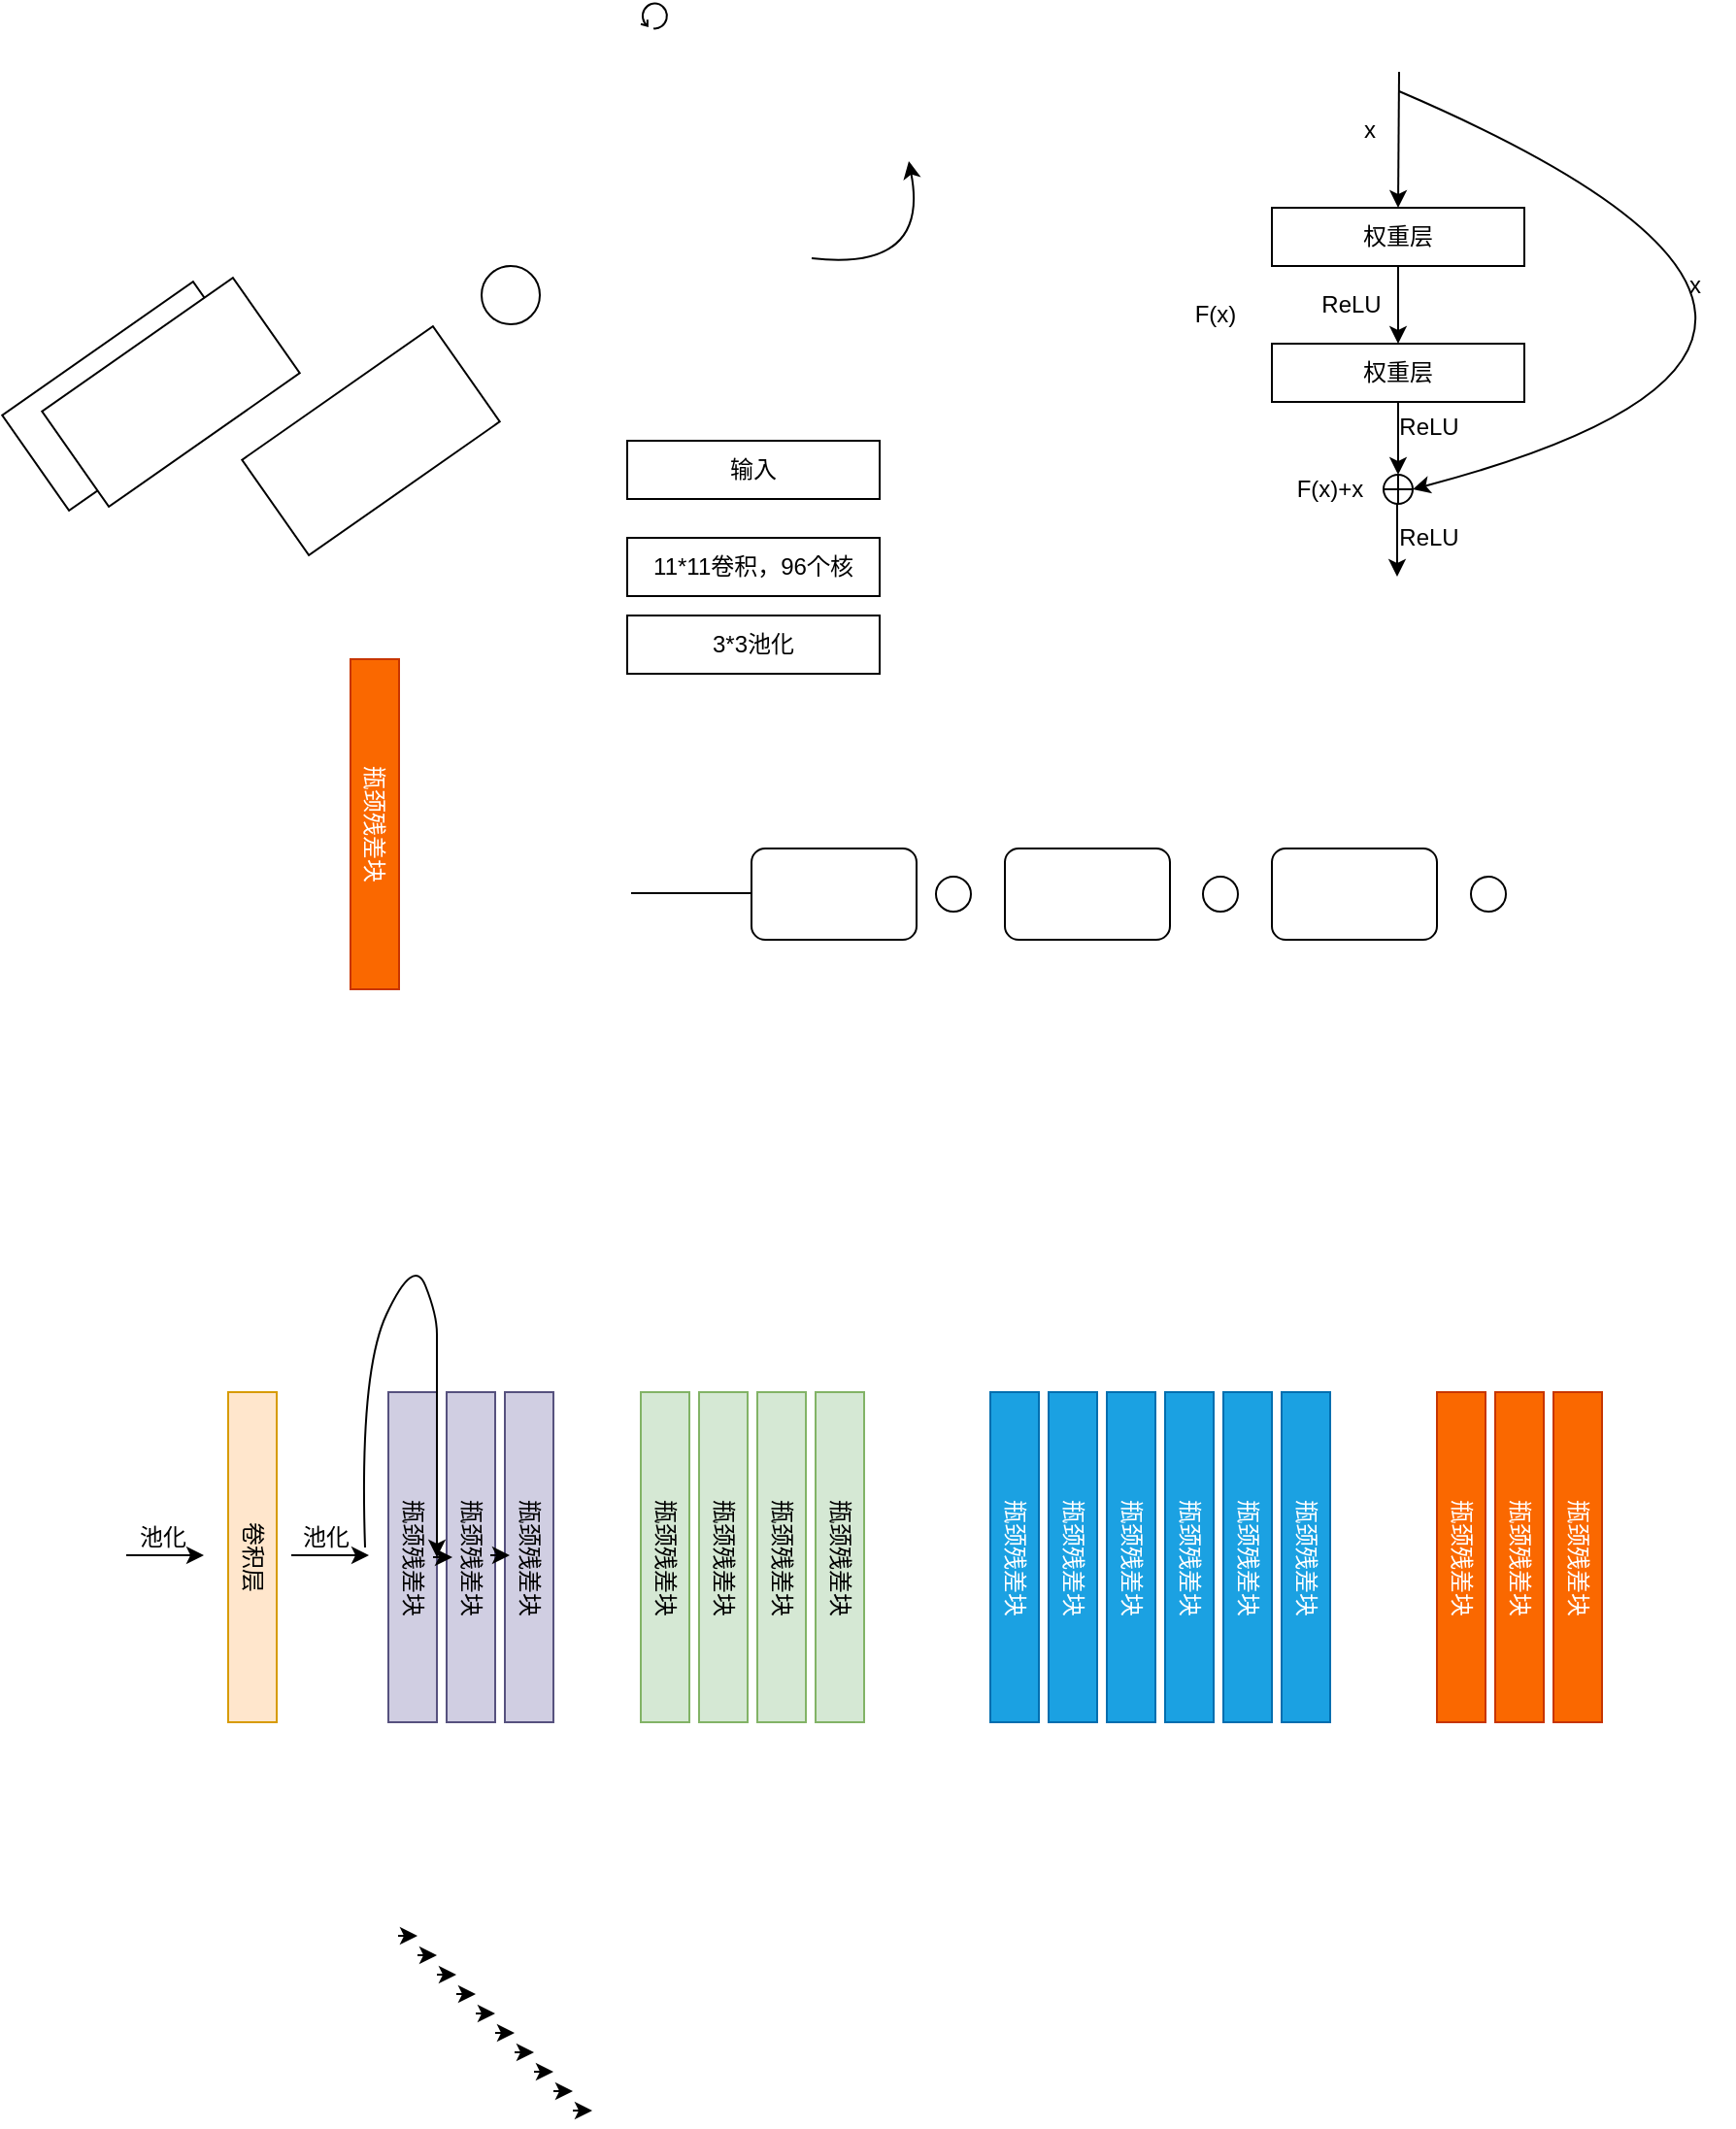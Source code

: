 <mxfile version="12.5.1" type="github">
  <diagram id="nUwmie2sHwCzWKocFMr6" name="第 1 页">
    <mxGraphModel dx="1438" dy="1699" grid="0" gridSize="10" guides="1" tooltips="1" connect="1" arrows="1" fold="1" page="0" pageScale="1" pageWidth="980" pageHeight="690" math="1" shadow="0">
      <root>
        <mxCell id="0"/>
        <mxCell id="1" parent="0"/>
        <mxCell id="yfSVTweIdZOEQNZggC8J-3" value="&lt;p style=&quot;line-height: 90%&quot;&gt;卷积层&lt;br&gt;&lt;/p&gt;" style="rounded=0;whiteSpace=wrap;html=1;rotation=90;fillColor=#ffe6cc;strokeColor=#d79b00;" parent="1" vertex="1">
          <mxGeometry x="-30" y="-277.5" width="170" height="25" as="geometry"/>
        </mxCell>
        <mxCell id="yfSVTweIdZOEQNZggC8J-5" value="&lt;p style=&quot;line-height: 90%&quot;&gt;瓶颈残差块&lt;/p&gt;" style="rounded=0;whiteSpace=wrap;html=1;rotation=90;fillColor=#d0cee2;strokeColor=#56517e;" parent="1" vertex="1">
          <mxGeometry x="52.5" y="-277.5" width="170" height="25" as="geometry"/>
        </mxCell>
        <mxCell id="yfSVTweIdZOEQNZggC8J-6" value="&lt;p style=&quot;line-height: 90%&quot;&gt;瓶颈残差块&lt;/p&gt;" style="rounded=0;whiteSpace=wrap;html=1;rotation=90;fillColor=#d0cee2;strokeColor=#56517e;" parent="1" vertex="1">
          <mxGeometry x="82.5" y="-277.5" width="170" height="25" as="geometry"/>
        </mxCell>
        <mxCell id="yfSVTweIdZOEQNZggC8J-7" value="&lt;p style=&quot;line-height: 90%&quot;&gt;瓶颈残差块&lt;/p&gt;" style="rounded=0;whiteSpace=wrap;html=1;rotation=90;fillColor=#d0cee2;strokeColor=#56517e;" parent="1" vertex="1">
          <mxGeometry x="112.5" y="-277.5" width="170" height="25" as="geometry"/>
        </mxCell>
        <mxCell id="yfSVTweIdZOEQNZggC8J-8" value="&lt;p style=&quot;line-height: 90%&quot;&gt;瓶颈残差块&lt;/p&gt;" style="rounded=0;whiteSpace=wrap;html=1;rotation=90;fillColor=#d5e8d4;strokeColor=#82b366;" parent="1" vertex="1">
          <mxGeometry x="182.5" y="-277.5" width="170" height="25" as="geometry"/>
        </mxCell>
        <mxCell id="yfSVTweIdZOEQNZggC8J-9" value="&lt;p style=&quot;line-height: 90%&quot;&gt;瓶颈残差块&lt;/p&gt;" style="rounded=0;whiteSpace=wrap;html=1;rotation=90;fillColor=#d5e8d4;strokeColor=#82b366;" parent="1" vertex="1">
          <mxGeometry x="212.5" y="-277.5" width="170" height="25" as="geometry"/>
        </mxCell>
        <mxCell id="yfSVTweIdZOEQNZggC8J-10" value="&lt;p style=&quot;line-height: 90%&quot;&gt;瓶颈残差块&lt;/p&gt;" style="rounded=0;whiteSpace=wrap;html=1;rotation=90;fillColor=#d5e8d4;strokeColor=#82b366;" parent="1" vertex="1">
          <mxGeometry x="242.5" y="-277.5" width="170" height="25" as="geometry"/>
        </mxCell>
        <mxCell id="yfSVTweIdZOEQNZggC8J-11" value="&lt;p style=&quot;line-height: 90%&quot;&gt;瓶颈残差块&lt;/p&gt;" style="rounded=0;whiteSpace=wrap;html=1;rotation=90;fillColor=#1ba1e2;strokeColor=#006EAF;fontColor=#ffffff;" parent="1" vertex="1">
          <mxGeometry x="362.5" y="-277.5" width="170" height="25" as="geometry"/>
        </mxCell>
        <mxCell id="yfSVTweIdZOEQNZggC8J-12" value="&lt;p style=&quot;line-height: 90%&quot;&gt;瓶颈残差块&lt;/p&gt;" style="rounded=0;whiteSpace=wrap;html=1;rotation=90;fillColor=#1ba1e2;strokeColor=#006EAF;fontColor=#ffffff;" parent="1" vertex="1">
          <mxGeometry x="392.5" y="-277.5" width="170" height="25" as="geometry"/>
        </mxCell>
        <mxCell id="yfSVTweIdZOEQNZggC8J-13" value="&lt;p style=&quot;line-height: 90%&quot;&gt;瓶颈残差块&lt;/p&gt;" style="rounded=0;whiteSpace=wrap;html=1;rotation=90;fillColor=#1ba1e2;strokeColor=#006EAF;fontColor=#ffffff;" parent="1" vertex="1">
          <mxGeometry x="422.5" y="-277.5" width="170" height="25" as="geometry"/>
        </mxCell>
        <mxCell id="yfSVTweIdZOEQNZggC8J-14" value="&lt;p style=&quot;line-height: 90%&quot;&gt;瓶颈残差块&lt;/p&gt;" style="rounded=0;whiteSpace=wrap;html=1;rotation=90;fillColor=#1ba1e2;strokeColor=#006EAF;fontColor=#ffffff;" parent="1" vertex="1">
          <mxGeometry x="452.5" y="-277.5" width="170" height="25" as="geometry"/>
        </mxCell>
        <mxCell id="yfSVTweIdZOEQNZggC8J-15" value="&lt;p style=&quot;line-height: 90%&quot;&gt;瓶颈残差块&lt;/p&gt;" style="rounded=0;whiteSpace=wrap;html=1;rotation=90;fillColor=#1ba1e2;strokeColor=#006EAF;fontColor=#ffffff;" parent="1" vertex="1">
          <mxGeometry x="482.5" y="-277.5" width="170" height="25" as="geometry"/>
        </mxCell>
        <mxCell id="yfSVTweIdZOEQNZggC8J-16" value="&lt;p style=&quot;line-height: 90%&quot;&gt;瓶颈残差块&lt;/p&gt;" style="rounded=0;whiteSpace=wrap;html=1;rotation=90;fillColor=#1ba1e2;strokeColor=#006EAF;fontColor=#ffffff;" parent="1" vertex="1">
          <mxGeometry x="512.5" y="-277.5" width="170" height="25" as="geometry"/>
        </mxCell>
        <mxCell id="yfSVTweIdZOEQNZggC8J-17" value="&lt;p style=&quot;line-height: 90%&quot;&gt;瓶颈残差块&lt;/p&gt;" style="rounded=0;whiteSpace=wrap;html=1;rotation=90;fillColor=#fa6800;strokeColor=#C73500;fontColor=#ffffff;" parent="1" vertex="1">
          <mxGeometry x="592.5" y="-277.5" width="170" height="25" as="geometry"/>
        </mxCell>
        <mxCell id="yfSVTweIdZOEQNZggC8J-18" value="&lt;p style=&quot;line-height: 90%&quot;&gt;瓶颈残差块&lt;/p&gt;" style="rounded=0;whiteSpace=wrap;html=1;rotation=90;fillColor=#fa6800;strokeColor=#C73500;fontColor=#ffffff;" parent="1" vertex="1">
          <mxGeometry x="622.5" y="-277.5" width="170" height="25" as="geometry"/>
        </mxCell>
        <mxCell id="yfSVTweIdZOEQNZggC8J-19" value="&lt;p style=&quot;line-height: 90%&quot;&gt;瓶颈残差块&lt;/p&gt;" style="rounded=0;whiteSpace=wrap;html=1;rotation=90;fillColor=#fa6800;strokeColor=#C73500;fontColor=#ffffff;" parent="1" vertex="1">
          <mxGeometry x="652.5" y="-277.5" width="170" height="25" as="geometry"/>
        </mxCell>
        <mxCell id="yfSVTweIdZOEQNZggC8J-21" value="" style="endArrow=classic;html=1;" parent="1" edge="1">
          <mxGeometry width="50" height="50" relative="1" as="geometry">
            <mxPoint x="-10" y="-266" as="sourcePoint"/>
            <mxPoint x="30" y="-266" as="targetPoint"/>
            <Array as="points">
              <mxPoint y="-266"/>
            </Array>
          </mxGeometry>
        </mxCell>
        <mxCell id="yfSVTweIdZOEQNZggC8J-22" value="" style="endArrow=classic;html=1;" parent="1" edge="1">
          <mxGeometry width="50" height="50" relative="1" as="geometry">
            <mxPoint x="148" y="-265" as="sourcePoint"/>
            <mxPoint x="158" y="-265" as="targetPoint"/>
          </mxGeometry>
        </mxCell>
        <mxCell id="yfSVTweIdZOEQNZggC8J-23" value="" style="endArrow=classic;html=1;" parent="1" edge="1">
          <mxGeometry width="50" height="50" relative="1" as="geometry">
            <mxPoint x="177.5" y="-266" as="sourcePoint"/>
            <mxPoint x="187.5" y="-266" as="targetPoint"/>
          </mxGeometry>
        </mxCell>
        <mxCell id="yfSVTweIdZOEQNZggC8J-24" value="" style="endArrow=classic;html=1;" parent="1" edge="1">
          <mxGeometry width="50" height="50" relative="1" as="geometry">
            <mxPoint x="130" y="-70" as="sourcePoint"/>
            <mxPoint x="140" y="-70" as="targetPoint"/>
          </mxGeometry>
        </mxCell>
        <mxCell id="yfSVTweIdZOEQNZggC8J-25" value="" style="endArrow=classic;html=1;" parent="1" edge="1">
          <mxGeometry width="50" height="50" relative="1" as="geometry">
            <mxPoint x="140" y="-60" as="sourcePoint"/>
            <mxPoint x="150" y="-60" as="targetPoint"/>
          </mxGeometry>
        </mxCell>
        <mxCell id="yfSVTweIdZOEQNZggC8J-26" value="" style="endArrow=classic;html=1;" parent="1" edge="1">
          <mxGeometry width="50" height="50" relative="1" as="geometry">
            <mxPoint x="150" y="-50" as="sourcePoint"/>
            <mxPoint x="160" y="-50" as="targetPoint"/>
          </mxGeometry>
        </mxCell>
        <mxCell id="yfSVTweIdZOEQNZggC8J-27" value="" style="endArrow=classic;html=1;" parent="1" edge="1">
          <mxGeometry width="50" height="50" relative="1" as="geometry">
            <mxPoint x="160" y="-40" as="sourcePoint"/>
            <mxPoint x="170" y="-40" as="targetPoint"/>
          </mxGeometry>
        </mxCell>
        <mxCell id="yfSVTweIdZOEQNZggC8J-28" value="" style="endArrow=classic;html=1;" parent="1" edge="1">
          <mxGeometry width="50" height="50" relative="1" as="geometry">
            <mxPoint x="170" y="-30" as="sourcePoint"/>
            <mxPoint x="180" y="-30" as="targetPoint"/>
          </mxGeometry>
        </mxCell>
        <mxCell id="yfSVTweIdZOEQNZggC8J-29" value="" style="endArrow=classic;html=1;" parent="1" edge="1">
          <mxGeometry width="50" height="50" relative="1" as="geometry">
            <mxPoint x="180" y="-20" as="sourcePoint"/>
            <mxPoint x="190" y="-20" as="targetPoint"/>
          </mxGeometry>
        </mxCell>
        <mxCell id="yfSVTweIdZOEQNZggC8J-30" value="" style="endArrow=classic;html=1;" parent="1" edge="1">
          <mxGeometry width="50" height="50" relative="1" as="geometry">
            <mxPoint x="190" y="-10" as="sourcePoint"/>
            <mxPoint x="200" y="-10" as="targetPoint"/>
          </mxGeometry>
        </mxCell>
        <mxCell id="yfSVTweIdZOEQNZggC8J-31" value="" style="endArrow=classic;html=1;" parent="1" edge="1">
          <mxGeometry width="50" height="50" relative="1" as="geometry">
            <mxPoint x="200" as="sourcePoint"/>
            <mxPoint x="210" as="targetPoint"/>
          </mxGeometry>
        </mxCell>
        <mxCell id="yfSVTweIdZOEQNZggC8J-32" value="" style="endArrow=classic;html=1;" parent="1" edge="1">
          <mxGeometry width="50" height="50" relative="1" as="geometry">
            <mxPoint x="210" y="10" as="sourcePoint"/>
            <mxPoint x="220" y="10" as="targetPoint"/>
          </mxGeometry>
        </mxCell>
        <mxCell id="yfSVTweIdZOEQNZggC8J-33" value="" style="endArrow=classic;html=1;" parent="1" edge="1">
          <mxGeometry width="50" height="50" relative="1" as="geometry">
            <mxPoint x="220" y="20" as="sourcePoint"/>
            <mxPoint x="230" y="20" as="targetPoint"/>
          </mxGeometry>
        </mxCell>
        <mxCell id="yfSVTweIdZOEQNZggC8J-34" value="&lt;p style=&quot;line-height: 90%&quot;&gt;瓶颈残差块&lt;/p&gt;" style="rounded=0;whiteSpace=wrap;html=1;rotation=90;fillColor=#d5e8d4;strokeColor=#82b366;" parent="1" vertex="1">
          <mxGeometry x="272.5" y="-277.5" width="170" height="25" as="geometry"/>
        </mxCell>
        <mxCell id="yfSVTweIdZOEQNZggC8J-35" value="" style="endArrow=classic;html=1;" parent="1" edge="1">
          <mxGeometry width="50" height="50" relative="1" as="geometry">
            <mxPoint x="75" y="-266" as="sourcePoint"/>
            <mxPoint x="115" y="-266" as="targetPoint"/>
            <Array as="points">
              <mxPoint x="85" y="-266"/>
            </Array>
          </mxGeometry>
        </mxCell>
        <mxCell id="yfSVTweIdZOEQNZggC8J-36" value="池化" style="text;html=1;strokeColor=none;fillColor=none;align=center;verticalAlign=middle;whiteSpace=wrap;rounded=0;" parent="1" vertex="1">
          <mxGeometry x="73" y="-285" width="40" height="20" as="geometry"/>
        </mxCell>
        <mxCell id="yfSVTweIdZOEQNZggC8J-37" value="池化" style="text;html=1;strokeColor=none;fillColor=none;align=center;verticalAlign=middle;whiteSpace=wrap;rounded=0;" parent="1" vertex="1">
          <mxGeometry x="-11" y="-285" width="40" height="20" as="geometry"/>
        </mxCell>
        <mxCell id="yfSVTweIdZOEQNZggC8J-40" value="" style="curved=1;endArrow=classic;html=1;entryX=0.5;entryY=0;entryDx=0;entryDy=0;" parent="1" target="yfSVTweIdZOEQNZggC8J-5" edge="1">
          <mxGeometry width="50" height="50" relative="1" as="geometry">
            <mxPoint x="113" y="-270" as="sourcePoint"/>
            <mxPoint x="130" y="-380" as="targetPoint"/>
            <Array as="points">
              <mxPoint x="110" y="-360"/>
              <mxPoint x="138" y="-420"/>
              <mxPoint x="150" y="-390"/>
              <mxPoint x="150" y="-370"/>
              <mxPoint x="150" y="-360"/>
              <mxPoint x="150" y="-340"/>
              <mxPoint x="150" y="-310"/>
            </Array>
          </mxGeometry>
        </mxCell>
        <mxCell id="yfSVTweIdZOEQNZggC8J-43" value="&lt;p style=&quot;line-height: 90%&quot;&gt;瓶颈残差块&lt;/p&gt;" style="rounded=0;whiteSpace=wrap;html=1;rotation=90;fillColor=#fa6800;strokeColor=#C73500;fontColor=#ffffff;" parent="1" vertex="1">
          <mxGeometry x="33" y="-655" width="170" height="25" as="geometry"/>
        </mxCell>
        <mxCell id="yfSVTweIdZOEQNZggC8J-44" value="输入" style="rounded=0;whiteSpace=wrap;html=1;" parent="1" vertex="1">
          <mxGeometry x="248" y="-840" width="130" height="30" as="geometry"/>
        </mxCell>
        <mxCell id="yfSVTweIdZOEQNZggC8J-45" value="11*11卷积，96个核" style="rounded=0;whiteSpace=wrap;html=1;" parent="1" vertex="1">
          <mxGeometry x="248" y="-790" width="130" height="30" as="geometry"/>
        </mxCell>
        <mxCell id="yfSVTweIdZOEQNZggC8J-47" value="3*3池化" style="rounded=0;whiteSpace=wrap;html=1;" parent="1" vertex="1">
          <mxGeometry x="248" y="-750" width="130" height="30" as="geometry"/>
        </mxCell>
        <mxCell id="qDkP6Ug6QtMpbC8-zeVZ-6" value="" style="shape=mxgraph.bpmn.loop;html=1;outlineConnect=0;" parent="1" vertex="1">
          <mxGeometry x="255" y="-1066" width="14" height="14" as="geometry"/>
        </mxCell>
        <mxCell id="qDkP6Ug6QtMpbC8-zeVZ-10" value="" style="ellipse;whiteSpace=wrap;html=1;aspect=fixed;" parent="1" vertex="1">
          <mxGeometry x="173" y="-930" width="30" height="30" as="geometry"/>
        </mxCell>
        <mxCell id="qDkP6Ug6QtMpbC8-zeVZ-20" value="F(x)" style="text;html=1;strokeColor=none;fillColor=none;align=center;verticalAlign=middle;whiteSpace=wrap;rounded=0;" parent="1" vertex="1">
          <mxGeometry x="531" y="-915" width="40" height="20" as="geometry"/>
        </mxCell>
        <mxCell id="qDkP6Ug6QtMpbC8-zeVZ-26" value="" style="rounded=1;whiteSpace=wrap;html=1;" parent="1" vertex="1">
          <mxGeometry x="312" y="-630" width="85" height="47" as="geometry"/>
        </mxCell>
        <mxCell id="qDkP6Ug6QtMpbC8-zeVZ-27" value="" style="rounded=1;whiteSpace=wrap;html=1;" parent="1" vertex="1">
          <mxGeometry x="442.5" y="-630" width="85" height="47" as="geometry"/>
        </mxCell>
        <mxCell id="qDkP6Ug6QtMpbC8-zeVZ-28" value="" style="rounded=1;whiteSpace=wrap;html=1;" parent="1" vertex="1">
          <mxGeometry x="580" y="-630" width="85" height="47" as="geometry"/>
        </mxCell>
        <mxCell id="qDkP6Ug6QtMpbC8-zeVZ-29" value="" style="ellipse;whiteSpace=wrap;html=1;aspect=fixed;" parent="1" vertex="1">
          <mxGeometry x="407" y="-615.5" width="18" height="18" as="geometry"/>
        </mxCell>
        <mxCell id="qDkP6Ug6QtMpbC8-zeVZ-30" value="" style="ellipse;whiteSpace=wrap;html=1;aspect=fixed;" parent="1" vertex="1">
          <mxGeometry x="544.5" y="-615.5" width="18" height="18" as="geometry"/>
        </mxCell>
        <mxCell id="qDkP6Ug6QtMpbC8-zeVZ-31" value="" style="ellipse;whiteSpace=wrap;html=1;aspect=fixed;" parent="1" vertex="1">
          <mxGeometry x="682.5" y="-615.5" width="18" height="18" as="geometry"/>
        </mxCell>
        <mxCell id="qDkP6Ug6QtMpbC8-zeVZ-32" value="" style="endArrow=none;html=1;" parent="1" edge="1">
          <mxGeometry width="50" height="50" relative="1" as="geometry">
            <mxPoint x="250" y="-607" as="sourcePoint"/>
            <mxPoint x="312" y="-607" as="targetPoint"/>
          </mxGeometry>
        </mxCell>
        <mxCell id="qDkP6Ug6QtMpbC8-zeVZ-34" value="" style="rounded=0;whiteSpace=wrap;html=1;rotation=-35;" parent="1" vertex="1">
          <mxGeometry x="-67.5" y="-893" width="120" height="60" as="geometry"/>
        </mxCell>
        <mxCell id="qDkP6Ug6QtMpbC8-zeVZ-37" value="" style="rounded=0;whiteSpace=wrap;html=1;rotation=-35;" parent="1" vertex="1">
          <mxGeometry x="-47" y="-895" width="120" height="60" as="geometry"/>
        </mxCell>
        <mxCell id="qDkP6Ug6QtMpbC8-zeVZ-38" value="" style="rounded=0;whiteSpace=wrap;html=1;rotation=-35;" parent="1" vertex="1">
          <mxGeometry x="56" y="-870" width="120" height="60" as="geometry"/>
        </mxCell>
        <mxCell id="qDkP6Ug6QtMpbC8-zeVZ-41" value="" style="endArrow=classic;html=1;curved=1;" parent="1" edge="1">
          <mxGeometry width="50" height="50" relative="1" as="geometry">
            <mxPoint x="343" y="-934" as="sourcePoint"/>
            <mxPoint x="393" y="-984" as="targetPoint"/>
            <Array as="points">
              <mxPoint x="404" y="-927"/>
            </Array>
          </mxGeometry>
        </mxCell>
        <mxCell id="ioMPT5hYQp6Kv1KVYnrM-2" value="" style="group" vertex="1" connectable="0" parent="1">
          <mxGeometry x="580" y="-1030" width="237.5" height="260" as="geometry"/>
        </mxCell>
        <mxCell id="qDkP6Ug6QtMpbC8-zeVZ-24" value="" style="group" parent="ioMPT5hYQp6Kv1KVYnrM-2" vertex="1" connectable="0">
          <mxGeometry width="237.5" height="260" as="geometry"/>
        </mxCell>
        <mxCell id="qDkP6Ug6QtMpbC8-zeVZ-23" value="" style="group" parent="qDkP6Ug6QtMpbC8-zeVZ-24" vertex="1" connectable="0">
          <mxGeometry width="237.5" height="260" as="geometry"/>
        </mxCell>
        <mxCell id="qDkP6Ug6QtMpbC8-zeVZ-1" value="权重层" style="rounded=0;whiteSpace=wrap;html=1;" parent="qDkP6Ug6QtMpbC8-zeVZ-23" vertex="1">
          <mxGeometry y="70" width="130" height="30" as="geometry"/>
        </mxCell>
        <mxCell id="qDkP6Ug6QtMpbC8-zeVZ-4" value="" style="edgeStyle=orthogonalEdgeStyle;rounded=0;orthogonalLoop=1;jettySize=auto;html=1;entryX=0.5;entryY=0;entryDx=0;entryDy=0;" parent="qDkP6Ug6QtMpbC8-zeVZ-23" source="qDkP6Ug6QtMpbC8-zeVZ-2" target="qDkP6Ug6QtMpbC8-zeVZ-13" edge="1">
          <mxGeometry relative="1" as="geometry">
            <mxPoint x="65.5" y="210" as="targetPoint"/>
          </mxGeometry>
        </mxCell>
        <mxCell id="qDkP6Ug6QtMpbC8-zeVZ-2" value="权重层" style="rounded=0;whiteSpace=wrap;html=1;" parent="qDkP6Ug6QtMpbC8-zeVZ-23" vertex="1">
          <mxGeometry y="140" width="130" height="30" as="geometry"/>
        </mxCell>
        <mxCell id="qDkP6Ug6QtMpbC8-zeVZ-3" value="" style="edgeStyle=orthogonalEdgeStyle;rounded=0;orthogonalLoop=1;jettySize=auto;html=1;" parent="qDkP6Ug6QtMpbC8-zeVZ-23" source="qDkP6Ug6QtMpbC8-zeVZ-1" target="qDkP6Ug6QtMpbC8-zeVZ-2" edge="1">
          <mxGeometry relative="1" as="geometry"/>
        </mxCell>
        <mxCell id="qDkP6Ug6QtMpbC8-zeVZ-7" value="" style="endArrow=classic;html=1;entryX=0.5;entryY=0;entryDx=0;entryDy=0;" parent="qDkP6Ug6QtMpbC8-zeVZ-23" target="qDkP6Ug6QtMpbC8-zeVZ-1" edge="1">
          <mxGeometry width="50" height="50" relative="1" as="geometry">
            <mxPoint x="65.5" as="sourcePoint"/>
            <mxPoint x="17.5" y="-110" as="targetPoint"/>
          </mxGeometry>
        </mxCell>
        <mxCell id="qDkP6Ug6QtMpbC8-zeVZ-9" value="x" style="text;html=1;align=center;verticalAlign=middle;resizable=0;points=[];autosize=1;" parent="qDkP6Ug6QtMpbC8-zeVZ-23" vertex="1">
          <mxGeometry x="40" y="20" width="20" height="20" as="geometry"/>
        </mxCell>
        <mxCell id="qDkP6Ug6QtMpbC8-zeVZ-13" value="" style="shape=orEllipse;perimeter=ellipsePerimeter;whiteSpace=wrap;html=1;backgroundOutline=1;" parent="qDkP6Ug6QtMpbC8-zeVZ-23" vertex="1">
          <mxGeometry x="57.5" y="207.5" width="15" height="15" as="geometry"/>
        </mxCell>
        <mxCell id="qDkP6Ug6QtMpbC8-zeVZ-16" value="" style="endArrow=classic;html=1;entryX=1;entryY=0.5;entryDx=0;entryDy=0;curved=1;" parent="qDkP6Ug6QtMpbC8-zeVZ-23" target="qDkP6Ug6QtMpbC8-zeVZ-13" edge="1">
          <mxGeometry width="50" height="50" relative="1" as="geometry">
            <mxPoint x="65.5" y="10" as="sourcePoint"/>
            <mxPoint x="87.5" y="220" as="targetPoint"/>
            <Array as="points">
              <mxPoint x="364" y="138"/>
            </Array>
          </mxGeometry>
        </mxCell>
        <mxCell id="qDkP6Ug6QtMpbC8-zeVZ-17" value="x" style="text;html=1;strokeColor=none;fillColor=none;align=center;verticalAlign=middle;whiteSpace=wrap;rounded=0;" parent="qDkP6Ug6QtMpbC8-zeVZ-23" vertex="1">
          <mxGeometry x="197.5" y="100" width="40" height="20" as="geometry"/>
        </mxCell>
        <mxCell id="qDkP6Ug6QtMpbC8-zeVZ-18" value="ReLU" style="text;html=1;strokeColor=none;fillColor=none;align=center;verticalAlign=middle;whiteSpace=wrap;rounded=0;" parent="qDkP6Ug6QtMpbC8-zeVZ-23" vertex="1">
          <mxGeometry x="20.5" y="110" width="40" height="20" as="geometry"/>
        </mxCell>
        <mxCell id="qDkP6Ug6QtMpbC8-zeVZ-19" value="" style="endArrow=classic;html=1;" parent="qDkP6Ug6QtMpbC8-zeVZ-23" edge="1">
          <mxGeometry width="50" height="50" relative="1" as="geometry">
            <mxPoint x="64.5" y="222.5" as="sourcePoint"/>
            <mxPoint x="64.5" y="260" as="targetPoint"/>
          </mxGeometry>
        </mxCell>
        <mxCell id="qDkP6Ug6QtMpbC8-zeVZ-21" value="F(x)+x" style="text;html=1;strokeColor=none;fillColor=none;align=center;verticalAlign=middle;whiteSpace=wrap;rounded=0;" parent="qDkP6Ug6QtMpbC8-zeVZ-23" vertex="1">
          <mxGeometry x="10" y="205" width="40" height="20" as="geometry"/>
        </mxCell>
        <mxCell id="qDkP6Ug6QtMpbC8-zeVZ-22" value="ReLU" style="text;html=1;strokeColor=none;fillColor=none;align=center;verticalAlign=middle;whiteSpace=wrap;rounded=0;" parent="qDkP6Ug6QtMpbC8-zeVZ-23" vertex="1">
          <mxGeometry x="60.5" y="230" width="40" height="20" as="geometry"/>
        </mxCell>
        <mxCell id="qDkP6Ug6QtMpbC8-zeVZ-25" value="ReLU" style="text;html=1;strokeColor=none;fillColor=none;align=center;verticalAlign=middle;whiteSpace=wrap;rounded=0;" parent="qDkP6Ug6QtMpbC8-zeVZ-23" vertex="1">
          <mxGeometry x="60.5" y="173" width="40" height="20" as="geometry"/>
        </mxCell>
      </root>
    </mxGraphModel>
  </diagram>
</mxfile>
